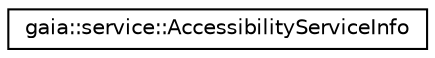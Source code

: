 digraph G
{
  edge [fontname="Helvetica",fontsize="10",labelfontname="Helvetica",labelfontsize="10"];
  node [fontname="Helvetica",fontsize="10",shape=record];
  rankdir=LR;
  Node1 [label="gaia::service::AccessibilityServiceInfo",height=0.2,width=0.4,color="black", fillcolor="white", style="filled",URL="$db/d96/classgaia_1_1service_1_1_accessibility_service_info.html"];
}
